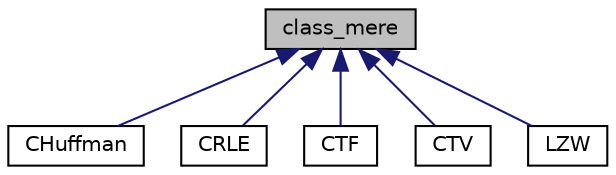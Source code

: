 digraph "class_mere"
{
  edge [fontname="Helvetica",fontsize="10",labelfontname="Helvetica",labelfontsize="10"];
  node [fontname="Helvetica",fontsize="10",shape=record];
  Node1 [label="class_mere",height=0.2,width=0.4,color="black", fillcolor="grey75", style="filled", fontcolor="black"];
  Node1 -> Node2 [dir="back",color="midnightblue",fontsize="10",style="solid",fontname="Helvetica"];
  Node2 [label="CHuffman",height=0.2,width=0.4,color="black", fillcolor="white", style="filled",URL="$class_c_huffman.html"];
  Node1 -> Node3 [dir="back",color="midnightblue",fontsize="10",style="solid",fontname="Helvetica"];
  Node3 [label="CRLE",height=0.2,width=0.4,color="black", fillcolor="white", style="filled",URL="$class_c_r_l_e.html"];
  Node1 -> Node4 [dir="back",color="midnightblue",fontsize="10",style="solid",fontname="Helvetica"];
  Node4 [label="CTF",height=0.2,width=0.4,color="black", fillcolor="white", style="filled",URL="$class_c_t_f.html"];
  Node1 -> Node5 [dir="back",color="midnightblue",fontsize="10",style="solid",fontname="Helvetica"];
  Node5 [label="CTV",height=0.2,width=0.4,color="black", fillcolor="white", style="filled",URL="$class_c_t_v.html"];
  Node1 -> Node6 [dir="back",color="midnightblue",fontsize="10",style="solid",fontname="Helvetica"];
  Node6 [label="LZW",height=0.2,width=0.4,color="black", fillcolor="white", style="filled",URL="$class_l_z_w.html"];
}
